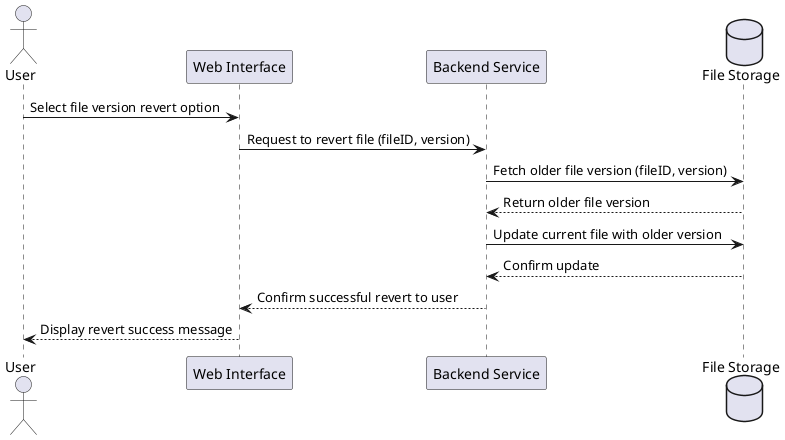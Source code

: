 @startuml
actor User
participant "Web Interface" as UI
participant "Backend Service" as Backend
database "File Storage" as Storage

User -> UI: Select file version revert option
UI -> Backend: Request to revert file (fileID, version)
Backend -> Storage: Fetch older file version (fileID, version)
Storage --> Backend: Return older file version
Backend -> Storage: Update current file with older version
Storage --> Backend: Confirm update
Backend --> UI: Confirm successful revert to user
UI --> User: Display revert success message

@enduml
